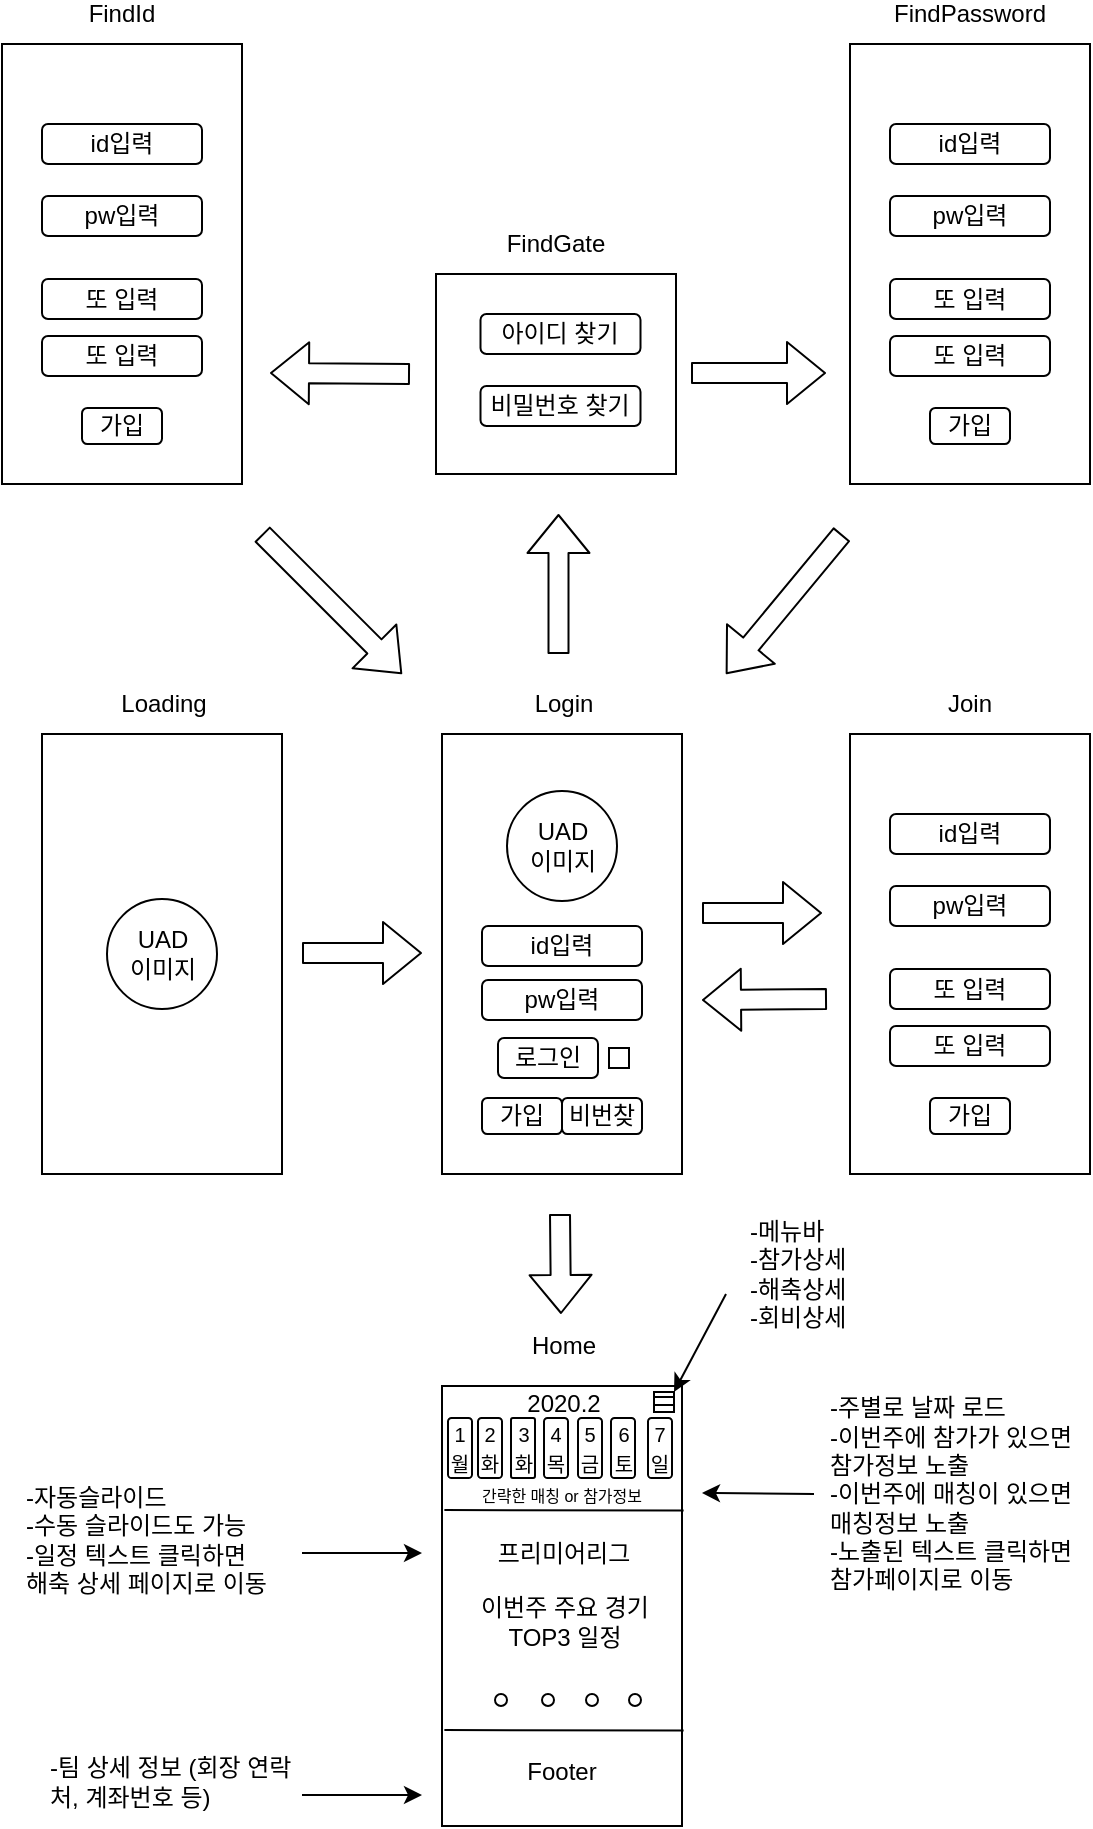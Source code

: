 <mxfile version="13.1.2" type="device"><diagram id="d84eyE9xab46sPstMKCx" name="Page-1"><mxGraphModel dx="1422" dy="794" grid="1" gridSize="10" guides="1" tooltips="1" connect="1" arrows="1" fold="1" page="1" pageScale="1" pageWidth="827" pageHeight="1169" math="0" shadow="0"><root><mxCell id="0"/><mxCell id="1" parent="0"/><mxCell id="VLufkEMnWhPZ-r32TTz8-1" value="" style="rounded=0;whiteSpace=wrap;html=1;" parent="1" vertex="1"><mxGeometry x="170" y="430" width="120" height="220" as="geometry"/></mxCell><mxCell id="VLufkEMnWhPZ-r32TTz8-2" value="UAD&lt;br&gt;이미지" style="ellipse;whiteSpace=wrap;html=1;aspect=fixed;" parent="1" vertex="1"><mxGeometry x="202.5" y="512.5" width="55" height="55" as="geometry"/></mxCell><mxCell id="VLufkEMnWhPZ-r32TTz8-3" value="Loading" style="text;html=1;strokeColor=none;fillColor=none;align=center;verticalAlign=middle;whiteSpace=wrap;rounded=0;" parent="1" vertex="1"><mxGeometry x="211" y="410" width="40" height="10" as="geometry"/></mxCell><mxCell id="VLufkEMnWhPZ-r32TTz8-8" value="" style="shape=flexArrow;endArrow=classic;html=1;" parent="1" edge="1"><mxGeometry width="50" height="50" relative="1" as="geometry"><mxPoint x="300" y="539.5" as="sourcePoint"/><mxPoint x="360" y="539.5" as="targetPoint"/></mxGeometry></mxCell><mxCell id="VLufkEMnWhPZ-r32TTz8-9" value="" style="rounded=0;whiteSpace=wrap;html=1;" parent="1" vertex="1"><mxGeometry x="370" y="430" width="120" height="220" as="geometry"/></mxCell><mxCell id="VLufkEMnWhPZ-r32TTz8-11" value="Login" style="text;html=1;strokeColor=none;fillColor=none;align=center;verticalAlign=middle;whiteSpace=wrap;rounded=0;" parent="1" vertex="1"><mxGeometry x="411" y="410" width="40" height="10" as="geometry"/></mxCell><mxCell id="VLufkEMnWhPZ-r32TTz8-12" value="id입력" style="rounded=1;whiteSpace=wrap;html=1;" parent="1" vertex="1"><mxGeometry x="390" y="526" width="80" height="20" as="geometry"/></mxCell><mxCell id="VLufkEMnWhPZ-r32TTz8-13" value="UAD&lt;br&gt;이미지" style="ellipse;whiteSpace=wrap;html=1;aspect=fixed;" parent="1" vertex="1"><mxGeometry x="402.5" y="458.5" width="55" height="55" as="geometry"/></mxCell><mxCell id="VLufkEMnWhPZ-r32TTz8-14" value="pw입력" style="rounded=1;whiteSpace=wrap;html=1;" parent="1" vertex="1"><mxGeometry x="594" y="506" width="80" height="20" as="geometry"/></mxCell><mxCell id="VLufkEMnWhPZ-r32TTz8-15" value="로그인" style="rounded=1;whiteSpace=wrap;html=1;" parent="1" vertex="1"><mxGeometry x="398" y="582" width="50" height="20" as="geometry"/></mxCell><mxCell id="VLufkEMnWhPZ-r32TTz8-18" value="비번찾" style="rounded=1;whiteSpace=wrap;html=1;" parent="1" vertex="1"><mxGeometry x="430" y="612" width="40" height="18" as="geometry"/></mxCell><mxCell id="VLufkEMnWhPZ-r32TTz8-20" value="가입" style="rounded=1;whiteSpace=wrap;html=1;" parent="1" vertex="1"><mxGeometry x="390" y="612" width="40" height="18" as="geometry"/></mxCell><mxCell id="VLufkEMnWhPZ-r32TTz8-21" value="" style="rounded=0;whiteSpace=wrap;html=1;" parent="1" vertex="1"><mxGeometry x="453.5" y="587" width="10" height="10" as="geometry"/></mxCell><mxCell id="VLufkEMnWhPZ-r32TTz8-22" value="" style="rounded=0;whiteSpace=wrap;html=1;" parent="1" vertex="1"><mxGeometry x="574" y="430" width="120" height="220" as="geometry"/></mxCell><mxCell id="VLufkEMnWhPZ-r32TTz8-23" value="Join" style="text;html=1;strokeColor=none;fillColor=none;align=center;verticalAlign=middle;whiteSpace=wrap;rounded=0;" parent="1" vertex="1"><mxGeometry x="614" y="410" width="40" height="10" as="geometry"/></mxCell><mxCell id="VLufkEMnWhPZ-r32TTz8-24" value="id입력" style="rounded=1;whiteSpace=wrap;html=1;" parent="1" vertex="1"><mxGeometry x="594" y="470" width="80" height="20" as="geometry"/></mxCell><mxCell id="VLufkEMnWhPZ-r32TTz8-25" value="pw입력" style="rounded=1;whiteSpace=wrap;html=1;" parent="1" vertex="1"><mxGeometry x="390" y="553" width="80" height="20" as="geometry"/></mxCell><mxCell id="VLufkEMnWhPZ-r32TTz8-26" value="pw입력" style="rounded=1;whiteSpace=wrap;html=1;" parent="1" vertex="1"><mxGeometry x="594" y="506" width="80" height="20" as="geometry"/></mxCell><mxCell id="VLufkEMnWhPZ-r32TTz8-27" value="가입" style="rounded=1;whiteSpace=wrap;html=1;" parent="1" vertex="1"><mxGeometry x="614" y="612" width="40" height="18" as="geometry"/></mxCell><mxCell id="VLufkEMnWhPZ-r32TTz8-28" value="또 입력" style="rounded=1;whiteSpace=wrap;html=1;" parent="1" vertex="1"><mxGeometry x="594" y="576" width="80" height="20" as="geometry"/></mxCell><mxCell id="VLufkEMnWhPZ-r32TTz8-29" value="또 입력" style="rounded=1;whiteSpace=wrap;html=1;" parent="1" vertex="1"><mxGeometry x="594" y="547.5" width="80" height="20" as="geometry"/></mxCell><mxCell id="VLufkEMnWhPZ-r32TTz8-32" value="" style="shape=flexArrow;endArrow=classic;html=1;" parent="1" edge="1"><mxGeometry width="50" height="50" relative="1" as="geometry"><mxPoint x="500" y="519.5" as="sourcePoint"/><mxPoint x="560" y="519.5" as="targetPoint"/></mxGeometry></mxCell><mxCell id="VLufkEMnWhPZ-r32TTz8-33" value="" style="rounded=0;whiteSpace=wrap;html=1;" parent="1" vertex="1"><mxGeometry x="370" y="756" width="120" height="220" as="geometry"/></mxCell><mxCell id="VLufkEMnWhPZ-r32TTz8-35" value="" style="shape=flexArrow;endArrow=classic;html=1;" parent="1" edge="1"><mxGeometry width="50" height="50" relative="1" as="geometry"><mxPoint x="429" y="670" as="sourcePoint"/><mxPoint x="429.5" y="720" as="targetPoint"/></mxGeometry></mxCell><mxCell id="VLufkEMnWhPZ-r32TTz8-37" value="" style="endArrow=none;html=1;entryX=0.997;entryY=0.283;entryDx=0;entryDy=0;entryPerimeter=0;" parent="1" edge="1"><mxGeometry width="50" height="50" relative="1" as="geometry"><mxPoint x="371.18" y="818" as="sourcePoint"/><mxPoint x="490.82" y="818.26" as="targetPoint"/></mxGeometry></mxCell><mxCell id="VLufkEMnWhPZ-r32TTz8-38" value="" style="endArrow=none;html=1;entryX=0.997;entryY=0.283;entryDx=0;entryDy=0;entryPerimeter=0;" parent="1" edge="1"><mxGeometry width="50" height="50" relative="1" as="geometry"><mxPoint x="371.18" y="928" as="sourcePoint"/><mxPoint x="490.82" y="928.26" as="targetPoint"/></mxGeometry></mxCell><mxCell id="VLufkEMnWhPZ-r32TTz8-40" value="Footer" style="text;html=1;strokeColor=none;fillColor=none;align=center;verticalAlign=middle;whiteSpace=wrap;rounded=0;" parent="1" vertex="1"><mxGeometry x="410" y="939" width="40" height="20" as="geometry"/></mxCell><mxCell id="VLufkEMnWhPZ-r32TTz8-42" value="Home" style="text;html=1;strokeColor=none;fillColor=none;align=center;verticalAlign=middle;whiteSpace=wrap;rounded=0;" parent="1" vertex="1"><mxGeometry x="411" y="726" width="40" height="20" as="geometry"/></mxCell><mxCell id="VLufkEMnWhPZ-r32TTz8-43" value="" style="ellipse;whiteSpace=wrap;html=1;aspect=fixed;" parent="1" vertex="1"><mxGeometry x="396.5" y="910" width="6" height="6" as="geometry"/></mxCell><mxCell id="VLufkEMnWhPZ-r32TTz8-44" value="" style="ellipse;whiteSpace=wrap;html=1;aspect=fixed;" parent="1" vertex="1"><mxGeometry x="420" y="910" width="6" height="6" as="geometry"/></mxCell><mxCell id="VLufkEMnWhPZ-r32TTz8-45" value="" style="ellipse;whiteSpace=wrap;html=1;aspect=fixed;" parent="1" vertex="1"><mxGeometry x="442" y="910" width="6" height="6" as="geometry"/></mxCell><mxCell id="VLufkEMnWhPZ-r32TTz8-46" value="" style="ellipse;whiteSpace=wrap;html=1;aspect=fixed;" parent="1" vertex="1"><mxGeometry x="463.5" y="910" width="6" height="6" as="geometry"/></mxCell><mxCell id="svfYa4GsSEibaoYNLRdL-1" value="프리미어리그" style="text;html=1;strokeColor=none;fillColor=none;align=center;verticalAlign=middle;whiteSpace=wrap;rounded=0;" parent="1" vertex="1"><mxGeometry x="391" y="830" width="80" height="20" as="geometry"/></mxCell><mxCell id="svfYa4GsSEibaoYNLRdL-2" value="이번주 주요 경기 TOP3 일정" style="text;html=1;strokeColor=none;fillColor=none;align=center;verticalAlign=middle;whiteSpace=wrap;rounded=0;" parent="1" vertex="1"><mxGeometry x="383.5" y="864" width="95" height="20" as="geometry"/></mxCell><mxCell id="svfYa4GsSEibaoYNLRdL-3" value="2020.2" style="text;html=1;strokeColor=none;fillColor=none;align=center;verticalAlign=middle;whiteSpace=wrap;rounded=0;" parent="1" vertex="1"><mxGeometry x="391" y="755" width="80" height="20" as="geometry"/></mxCell><mxCell id="svfYa4GsSEibaoYNLRdL-4" value="&lt;font style=&quot;font-size: 10px&quot;&gt;1&lt;br&gt;월&lt;/font&gt;" style="rounded=1;whiteSpace=wrap;html=1;" parent="1" vertex="1"><mxGeometry x="373" y="772" width="12" height="30" as="geometry"/></mxCell><mxCell id="svfYa4GsSEibaoYNLRdL-15" value="" style="shape=flexArrow;endArrow=classic;html=1;" parent="1" edge="1"><mxGeometry width="50" height="50" relative="1" as="geometry"><mxPoint x="562.5" y="562.5" as="sourcePoint"/><mxPoint x="500" y="563" as="targetPoint"/></mxGeometry></mxCell><mxCell id="svfYa4GsSEibaoYNLRdL-16" value="&lt;font style=&quot;font-size: 8px&quot;&gt;간략한 매칭 or 참가정보&lt;/font&gt;" style="text;html=1;strokeColor=none;fillColor=none;align=center;verticalAlign=middle;whiteSpace=wrap;rounded=0;" parent="1" vertex="1"><mxGeometry x="371.25" y="805" width="117.5" height="10" as="geometry"/></mxCell><mxCell id="svfYa4GsSEibaoYNLRdL-17" value="" style="endArrow=classic;html=1;" parent="1" edge="1"><mxGeometry width="50" height="50" relative="1" as="geometry"><mxPoint x="300" y="839.5" as="sourcePoint"/><mxPoint x="360" y="839.5" as="targetPoint"/><Array as="points"><mxPoint x="360" y="839.5"/></Array></mxGeometry></mxCell><mxCell id="svfYa4GsSEibaoYNLRdL-18" value="-자동슬라이드&lt;br&gt;-수동 슬라이드도 가능&lt;br&gt;-일정 텍스트 클릭하면&amp;nbsp;&lt;br&gt;해축 상세 페이지로 이동" style="text;html=1;strokeColor=none;fillColor=none;align=left;verticalAlign=middle;whiteSpace=wrap;rounded=0;" parent="1" vertex="1"><mxGeometry x="160" y="823" width="142" height="20" as="geometry"/></mxCell><mxCell id="svfYa4GsSEibaoYNLRdL-19" value="" style="endArrow=classic;html=1;" parent="1" edge="1"><mxGeometry width="50" height="50" relative="1" as="geometry"><mxPoint x="300" y="960.5" as="sourcePoint"/><mxPoint x="360" y="960.5" as="targetPoint"/><Array as="points"><mxPoint x="360" y="960.5"/></Array></mxGeometry></mxCell><mxCell id="svfYa4GsSEibaoYNLRdL-20" value="-팀 상세 정보 (회장 연락처, 계좌번호 등)" style="text;html=1;strokeColor=none;fillColor=none;align=left;verticalAlign=middle;whiteSpace=wrap;rounded=0;" parent="1" vertex="1"><mxGeometry x="172" y="944" width="130" height="20" as="geometry"/></mxCell><mxCell id="svfYa4GsSEibaoYNLRdL-28" value="&lt;font style=&quot;font-size: 10px&quot;&gt;2&lt;br&gt;화&lt;br&gt;&lt;/font&gt;" style="rounded=1;whiteSpace=wrap;html=1;" parent="1" vertex="1"><mxGeometry x="388" y="772" width="12" height="30" as="geometry"/></mxCell><mxCell id="svfYa4GsSEibaoYNLRdL-29" value="&lt;font style=&quot;font-size: 10px&quot;&gt;3&lt;br&gt;화&lt;br&gt;&lt;/font&gt;" style="rounded=1;whiteSpace=wrap;html=1;arcSize=8;" parent="1" vertex="1"><mxGeometry x="404.5" y="772" width="12" height="30" as="geometry"/></mxCell><mxCell id="svfYa4GsSEibaoYNLRdL-30" value="&lt;font style=&quot;font-size: 10px&quot;&gt;4&lt;br&gt;목&lt;br&gt;&lt;/font&gt;" style="rounded=1;whiteSpace=wrap;html=1;" parent="1" vertex="1"><mxGeometry x="421" y="772" width="12" height="30" as="geometry"/></mxCell><mxCell id="svfYa4GsSEibaoYNLRdL-31" value="&lt;font style=&quot;font-size: 10px&quot;&gt;5&lt;br&gt;금&lt;br&gt;&lt;/font&gt;" style="rounded=1;whiteSpace=wrap;html=1;" parent="1" vertex="1"><mxGeometry x="438" y="772" width="12" height="30" as="geometry"/></mxCell><mxCell id="svfYa4GsSEibaoYNLRdL-32" value="&lt;font style=&quot;font-size: 10px&quot;&gt;6&lt;br&gt;토&lt;br&gt;&lt;/font&gt;" style="rounded=1;whiteSpace=wrap;html=1;" parent="1" vertex="1"><mxGeometry x="454.5" y="772" width="12" height="30" as="geometry"/></mxCell><mxCell id="svfYa4GsSEibaoYNLRdL-33" value="&lt;font style=&quot;font-size: 10px&quot;&gt;7&lt;br&gt;일&lt;br&gt;&lt;/font&gt;" style="rounded=1;whiteSpace=wrap;html=1;" parent="1" vertex="1"><mxGeometry x="473" y="772" width="12" height="30" as="geometry"/></mxCell><mxCell id="svfYa4GsSEibaoYNLRdL-35" value="" style="endArrow=classic;html=1;" parent="1" edge="1"><mxGeometry width="50" height="50" relative="1" as="geometry"><mxPoint x="556" y="810" as="sourcePoint"/><mxPoint x="500" y="809.5" as="targetPoint"/><Array as="points"><mxPoint x="500" y="809.5"/></Array></mxGeometry></mxCell><mxCell id="svfYa4GsSEibaoYNLRdL-36" value="-주별로 날짜 로드&lt;br&gt;-이번주에 참가가 있으면 참가정보 노출&lt;br&gt;-이번주에 매칭이 있으면 매칭정보 노출&lt;br&gt;-노출된 텍스트 클릭하면 참가페이지로 이동" style="text;html=1;strokeColor=none;fillColor=none;align=left;verticalAlign=middle;whiteSpace=wrap;rounded=0;" parent="1" vertex="1"><mxGeometry x="562" y="800" width="130" height="20" as="geometry"/></mxCell><mxCell id="svfYa4GsSEibaoYNLRdL-37" value="" style="rounded=0;whiteSpace=wrap;html=1;align=left;" parent="1" vertex="1"><mxGeometry x="476" y="759" width="10" height="10" as="geometry"/></mxCell><mxCell id="svfYa4GsSEibaoYNLRdL-38" value="" style="endArrow=none;html=1;" parent="1" edge="1"><mxGeometry width="50" height="50" relative="1" as="geometry"><mxPoint x="476" y="761.5" as="sourcePoint"/><mxPoint x="486" y="761.5" as="targetPoint"/></mxGeometry></mxCell><mxCell id="svfYa4GsSEibaoYNLRdL-39" value="" style="endArrow=none;html=1;" parent="1" edge="1"><mxGeometry width="50" height="50" relative="1" as="geometry"><mxPoint x="476" y="765.5" as="sourcePoint"/><mxPoint x="486" y="765.5" as="targetPoint"/></mxGeometry></mxCell><mxCell id="svfYa4GsSEibaoYNLRdL-40" value="" style="endArrow=classic;html=1;entryX=1;entryY=0;entryDx=0;entryDy=0;" parent="1" target="svfYa4GsSEibaoYNLRdL-37" edge="1"><mxGeometry width="50" height="50" relative="1" as="geometry"><mxPoint x="512" y="710" as="sourcePoint"/><mxPoint x="460" y="710" as="targetPoint"/></mxGeometry></mxCell><mxCell id="svfYa4GsSEibaoYNLRdL-41" value="-메뉴바&lt;br&gt;-참가상세&lt;br&gt;-해축상세&lt;br&gt;-회비상세" style="text;html=1;strokeColor=none;fillColor=none;align=left;verticalAlign=middle;whiteSpace=wrap;rounded=0;" parent="1" vertex="1"><mxGeometry x="522" y="690" width="128" height="20" as="geometry"/></mxCell><mxCell id="Apq0loiMgig793Ftpv_U-1" value="" style="shape=flexArrow;endArrow=classic;html=1;" edge="1" parent="1"><mxGeometry width="50" height="50" relative="1" as="geometry"><mxPoint x="428.25" y="390" as="sourcePoint"/><mxPoint x="428.25" y="320" as="targetPoint"/></mxGeometry></mxCell><mxCell id="Apq0loiMgig793Ftpv_U-2" value="" style="shape=flexArrow;endArrow=classic;html=1;" edge="1" parent="1"><mxGeometry width="50" height="50" relative="1" as="geometry"><mxPoint x="494.5" y="249.5" as="sourcePoint"/><mxPoint x="562" y="249.5" as="targetPoint"/></mxGeometry></mxCell><mxCell id="Apq0loiMgig793Ftpv_U-3" value="pw입력" style="rounded=1;whiteSpace=wrap;html=1;" vertex="1" parent="1"><mxGeometry x="387" y="276" width="80" height="20" as="geometry"/></mxCell><mxCell id="Apq0loiMgig793Ftpv_U-4" value="" style="rounded=0;whiteSpace=wrap;html=1;" vertex="1" parent="1"><mxGeometry x="367" y="200" width="120" height="100" as="geometry"/></mxCell><mxCell id="Apq0loiMgig793Ftpv_U-5" value="FindGate" style="text;html=1;strokeColor=none;fillColor=none;align=center;verticalAlign=middle;whiteSpace=wrap;rounded=0;" vertex="1" parent="1"><mxGeometry x="407" y="180" width="40" height="10" as="geometry"/></mxCell><mxCell id="Apq0loiMgig793Ftpv_U-6" value="아이디 찾기" style="rounded=1;whiteSpace=wrap;html=1;" vertex="1" parent="1"><mxGeometry x="389.25" y="220" width="80" height="20" as="geometry"/></mxCell><mxCell id="Apq0loiMgig793Ftpv_U-7" value="비밀번호 찾기" style="rounded=1;whiteSpace=wrap;html=1;" vertex="1" parent="1"><mxGeometry x="389.25" y="256" width="80" height="20" as="geometry"/></mxCell><mxCell id="Apq0loiMgig793Ftpv_U-15" value="" style="shape=flexArrow;endArrow=classic;html=1;" edge="1" parent="1"><mxGeometry width="50" height="50" relative="1" as="geometry"><mxPoint x="354" y="250" as="sourcePoint"/><mxPoint x="284" y="249.5" as="targetPoint"/></mxGeometry></mxCell><mxCell id="Apq0loiMgig793Ftpv_U-16" value="pw입력" style="rounded=1;whiteSpace=wrap;html=1;" vertex="1" parent="1"><mxGeometry x="170" y="161" width="80" height="20" as="geometry"/></mxCell><mxCell id="Apq0loiMgig793Ftpv_U-17" value="" style="rounded=0;whiteSpace=wrap;html=1;" vertex="1" parent="1"><mxGeometry x="150" y="85" width="120" height="220" as="geometry"/></mxCell><mxCell id="Apq0loiMgig793Ftpv_U-18" value="FindId" style="text;html=1;strokeColor=none;fillColor=none;align=center;verticalAlign=middle;whiteSpace=wrap;rounded=0;" vertex="1" parent="1"><mxGeometry x="190" y="65" width="40" height="10" as="geometry"/></mxCell><mxCell id="Apq0loiMgig793Ftpv_U-19" value="id입력" style="rounded=1;whiteSpace=wrap;html=1;" vertex="1" parent="1"><mxGeometry x="170" y="125" width="80" height="20" as="geometry"/></mxCell><mxCell id="Apq0loiMgig793Ftpv_U-20" value="pw입력" style="rounded=1;whiteSpace=wrap;html=1;" vertex="1" parent="1"><mxGeometry x="170" y="161" width="80" height="20" as="geometry"/></mxCell><mxCell id="Apq0loiMgig793Ftpv_U-21" value="가입" style="rounded=1;whiteSpace=wrap;html=1;" vertex="1" parent="1"><mxGeometry x="190" y="267" width="40" height="18" as="geometry"/></mxCell><mxCell id="Apq0loiMgig793Ftpv_U-22" value="또 입력" style="rounded=1;whiteSpace=wrap;html=1;" vertex="1" parent="1"><mxGeometry x="170" y="231" width="80" height="20" as="geometry"/></mxCell><mxCell id="Apq0loiMgig793Ftpv_U-23" value="또 입력" style="rounded=1;whiteSpace=wrap;html=1;" vertex="1" parent="1"><mxGeometry x="170" y="202.5" width="80" height="20" as="geometry"/></mxCell><mxCell id="Apq0loiMgig793Ftpv_U-24" value="pw입력" style="rounded=1;whiteSpace=wrap;html=1;" vertex="1" parent="1"><mxGeometry x="594" y="161" width="80" height="20" as="geometry"/></mxCell><mxCell id="Apq0loiMgig793Ftpv_U-25" value="" style="rounded=0;whiteSpace=wrap;html=1;" vertex="1" parent="1"><mxGeometry x="574" y="85" width="120" height="220" as="geometry"/></mxCell><mxCell id="Apq0loiMgig793Ftpv_U-26" value="FindPassword" style="text;html=1;strokeColor=none;fillColor=none;align=center;verticalAlign=middle;whiteSpace=wrap;rounded=0;" vertex="1" parent="1"><mxGeometry x="614" y="65" width="40" height="10" as="geometry"/></mxCell><mxCell id="Apq0loiMgig793Ftpv_U-27" value="id입력" style="rounded=1;whiteSpace=wrap;html=1;" vertex="1" parent="1"><mxGeometry x="594" y="125" width="80" height="20" as="geometry"/></mxCell><mxCell id="Apq0loiMgig793Ftpv_U-28" value="pw입력" style="rounded=1;whiteSpace=wrap;html=1;" vertex="1" parent="1"><mxGeometry x="594" y="161" width="80" height="20" as="geometry"/></mxCell><mxCell id="Apq0loiMgig793Ftpv_U-29" value="가입" style="rounded=1;whiteSpace=wrap;html=1;" vertex="1" parent="1"><mxGeometry x="614" y="267" width="40" height="18" as="geometry"/></mxCell><mxCell id="Apq0loiMgig793Ftpv_U-30" value="또 입력" style="rounded=1;whiteSpace=wrap;html=1;" vertex="1" parent="1"><mxGeometry x="594" y="231" width="80" height="20" as="geometry"/></mxCell><mxCell id="Apq0loiMgig793Ftpv_U-31" value="또 입력" style="rounded=1;whiteSpace=wrap;html=1;" vertex="1" parent="1"><mxGeometry x="594" y="202.5" width="80" height="20" as="geometry"/></mxCell><mxCell id="Apq0loiMgig793Ftpv_U-32" value="" style="shape=flexArrow;endArrow=classic;html=1;" edge="1" parent="1"><mxGeometry width="50" height="50" relative="1" as="geometry"><mxPoint x="280" y="330" as="sourcePoint"/><mxPoint x="350" y="400" as="targetPoint"/></mxGeometry></mxCell><mxCell id="Apq0loiMgig793Ftpv_U-33" value="" style="shape=flexArrow;endArrow=classic;html=1;" edge="1" parent="1"><mxGeometry width="50" height="50" relative="1" as="geometry"><mxPoint x="570" y="330" as="sourcePoint"/><mxPoint x="512" y="400" as="targetPoint"/></mxGeometry></mxCell></root></mxGraphModel></diagram></mxfile>